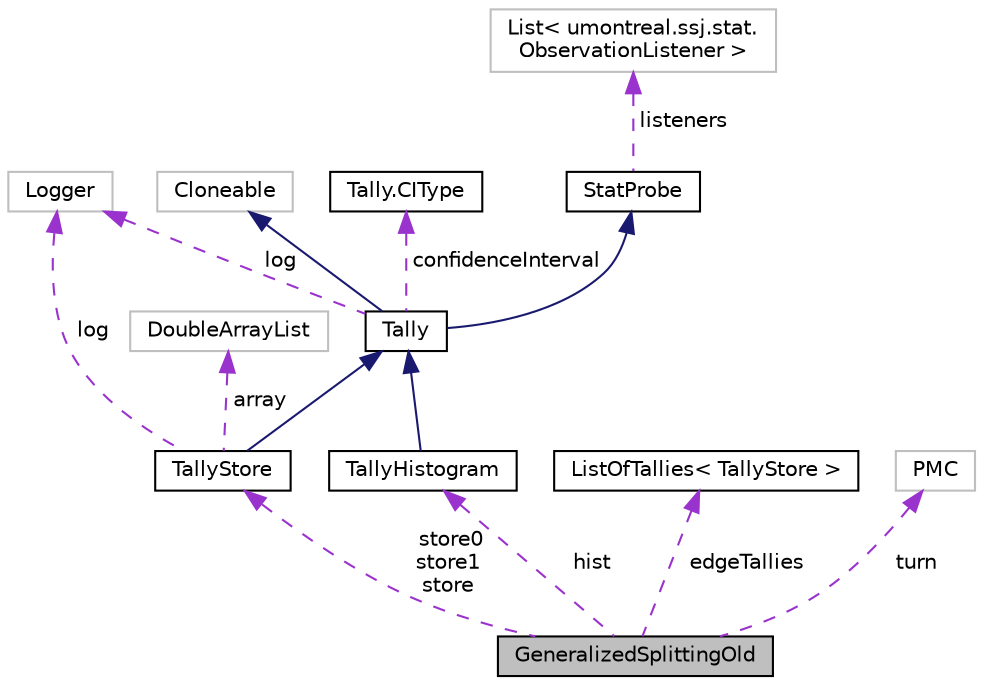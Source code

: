 digraph "GeneralizedSplittingOld"
{
 // INTERACTIVE_SVG=YES
  bgcolor="transparent";
  edge [fontname="Helvetica",fontsize="10",labelfontname="Helvetica",labelfontsize="10"];
  node [fontname="Helvetica",fontsize="10",shape=record];
  Node1 [label="GeneralizedSplittingOld",height=0.2,width=0.4,color="black", fillcolor="grey75", style="filled", fontcolor="black"];
  Node2 -> Node1 [dir="back",color="darkorchid3",fontsize="10",style="dashed",label=" store0\nstore1\nstore" ,fontname="Helvetica"];
  Node2 [label="TallyStore",height=0.2,width=0.4,color="black",URL="$d8/de5/classumontreal_1_1ssj_1_1stat_1_1TallyStore.html",tooltip="This class is a variant of Tally for which the individual observations are stored in a list implement..."];
  Node3 -> Node2 [dir="back",color="midnightblue",fontsize="10",style="solid",fontname="Helvetica"];
  Node3 [label="Tally",height=0.2,width=0.4,color="black",URL="$d8/d54/classumontreal_1_1ssj_1_1stat_1_1Tally.html",tooltip="A subclass of StatProbe. "];
  Node4 -> Node3 [dir="back",color="midnightblue",fontsize="10",style="solid",fontname="Helvetica"];
  Node4 [label="StatProbe",height=0.2,width=0.4,color="black",URL="$d5/d8e/classumontreal_1_1ssj_1_1stat_1_1StatProbe.html",tooltip="The objects of this class are statistical probes or collectors, which are elementary devices for coll..."];
  Node5 -> Node4 [dir="back",color="darkorchid3",fontsize="10",style="dashed",label=" listeners" ,fontname="Helvetica"];
  Node5 [label="List\< umontreal.ssj.stat.\lObservationListener \>",height=0.2,width=0.4,color="grey75"];
  Node6 -> Node3 [dir="back",color="midnightblue",fontsize="10",style="solid",fontname="Helvetica"];
  Node6 [label="Cloneable",height=0.2,width=0.4,color="grey75"];
  Node7 -> Node3 [dir="back",color="darkorchid3",fontsize="10",style="dashed",label=" log" ,fontname="Helvetica"];
  Node7 [label="Logger",height=0.2,width=0.4,color="grey75"];
  Node8 -> Node3 [dir="back",color="darkorchid3",fontsize="10",style="dashed",label=" confidenceInterval" ,fontname="Helvetica"];
  Node8 [label="Tally.CIType",height=0.2,width=0.4,color="black",URL="$d9/df5/enumumontreal_1_1ssj_1_1stat_1_1Tally_1_1CIType.html"];
  Node9 -> Node2 [dir="back",color="darkorchid3",fontsize="10",style="dashed",label=" array" ,fontname="Helvetica"];
  Node9 [label="DoubleArrayList",height=0.2,width=0.4,color="grey75"];
  Node7 -> Node2 [dir="back",color="darkorchid3",fontsize="10",style="dashed",label=" log" ,fontname="Helvetica"];
  Node10 -> Node1 [dir="back",color="darkorchid3",fontsize="10",style="dashed",label=" edgeTallies" ,fontname="Helvetica"];
  Node10 [label="ListOfTallies\< TallyStore \>",height=0.2,width=0.4,color="black",URL="$db/d52/classumontreal_1_1ssj_1_1stat_1_1list_1_1ListOfTallies.html"];
  Node11 -> Node1 [dir="back",color="darkorchid3",fontsize="10",style="dashed",label=" hist" ,fontname="Helvetica"];
  Node11 [label="TallyHistogram",height=0.2,width=0.4,color="black",URL="$de/d2f/classumontreal_1_1ssj_1_1stat_1_1TallyHistogram.html",tooltip="This class extends Tally. "];
  Node3 -> Node11 [dir="back",color="midnightblue",fontsize="10",style="solid",fontname="Helvetica"];
  Node12 -> Node1 [dir="back",color="darkorchid3",fontsize="10",style="dashed",label=" turn" ,fontname="Helvetica"];
  Node12 [label="PMC",height=0.2,width=0.4,color="grey75"];
}
